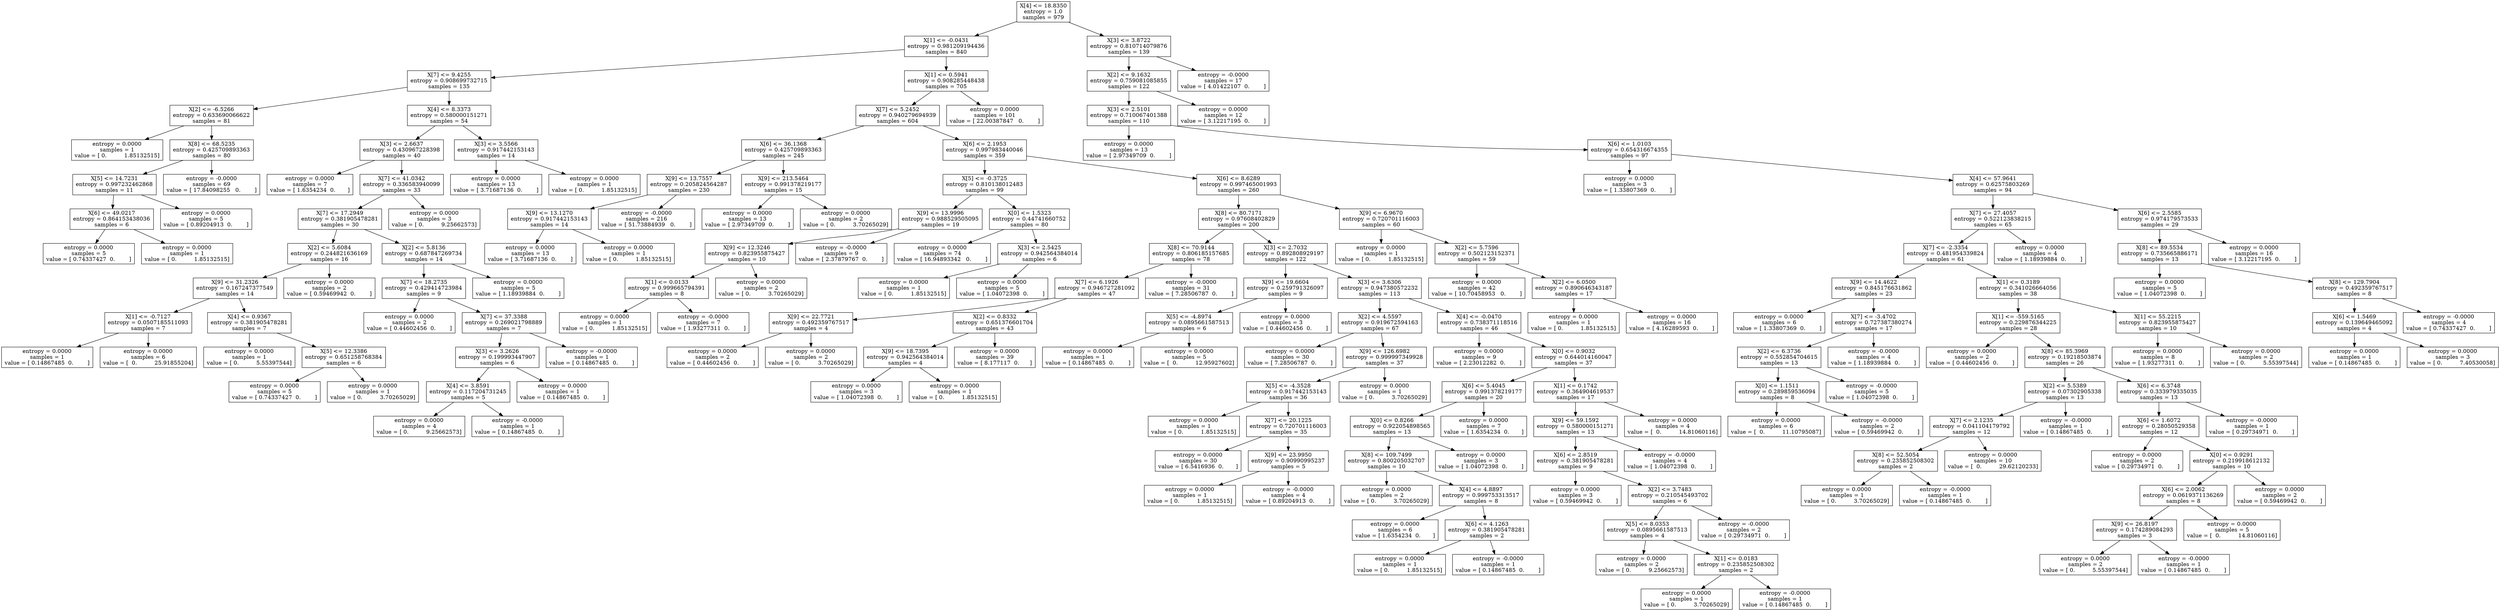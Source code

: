 digraph Tree {
0 [label="X[4] <= 18.8350\nentropy = 1.0\nsamples = 979", shape="box"] ;
1 [label="X[1] <= -0.0431\nentropy = 0.981209194436\nsamples = 840", shape="box"] ;
0 -> 1 ;
2 [label="X[7] <= 9.4255\nentropy = 0.908699732715\nsamples = 135", shape="box"] ;
1 -> 2 ;
3 [label="X[2] <= -6.5266\nentropy = 0.633690066622\nsamples = 81", shape="box"] ;
2 -> 3 ;
4 [label="entropy = 0.0000\nsamples = 1\nvalue = [ 0.          1.85132515]", shape="box"] ;
3 -> 4 ;
5 [label="X[8] <= 68.5235\nentropy = 0.425709893363\nsamples = 80", shape="box"] ;
3 -> 5 ;
6 [label="X[5] <= 14.7231\nentropy = 0.997232462868\nsamples = 11", shape="box"] ;
5 -> 6 ;
7 [label="X[6] <= 49.0217\nentropy = 0.864153438036\nsamples = 6", shape="box"] ;
6 -> 7 ;
8 [label="entropy = 0.0000\nsamples = 5\nvalue = [ 0.74337427  0.        ]", shape="box"] ;
7 -> 8 ;
9 [label="entropy = 0.0000\nsamples = 1\nvalue = [ 0.          1.85132515]", shape="box"] ;
7 -> 9 ;
10 [label="entropy = 0.0000\nsamples = 5\nvalue = [ 0.89204913  0.        ]", shape="box"] ;
6 -> 10 ;
11 [label="entropy = -0.0000\nsamples = 69\nvalue = [ 17.84098255   0.        ]", shape="box"] ;
5 -> 11 ;
12 [label="X[4] <= 8.3373\nentropy = 0.580000151271\nsamples = 54", shape="box"] ;
2 -> 12 ;
13 [label="X[3] <= 2.6637\nentropy = 0.430967228398\nsamples = 40", shape="box"] ;
12 -> 13 ;
14 [label="entropy = 0.0000\nsamples = 7\nvalue = [ 1.6354234  0.       ]", shape="box"] ;
13 -> 14 ;
15 [label="X[7] <= 41.0342\nentropy = 0.336583940099\nsamples = 33", shape="box"] ;
13 -> 15 ;
16 [label="X[7] <= 17.2949\nentropy = 0.381905478281\nsamples = 30", shape="box"] ;
15 -> 16 ;
17 [label="X[2] <= 5.6084\nentropy = 0.244821636169\nsamples = 16", shape="box"] ;
16 -> 17 ;
18 [label="X[9] <= 31.2326\nentropy = 0.167247377549\nsamples = 14", shape="box"] ;
17 -> 18 ;
19 [label="X[1] <= -0.7127\nentropy = 0.0507185511093\nsamples = 7", shape="box"] ;
18 -> 19 ;
20 [label="entropy = 0.0000\nsamples = 1\nvalue = [ 0.14867485  0.        ]", shape="box"] ;
19 -> 20 ;
21 [label="entropy = 0.0000\nsamples = 6\nvalue = [  0.          25.91855204]", shape="box"] ;
19 -> 21 ;
22 [label="X[4] <= 0.9367\nentropy = 0.381905478281\nsamples = 7", shape="box"] ;
18 -> 22 ;
23 [label="entropy = 0.0000\nsamples = 1\nvalue = [ 0.          5.55397544]", shape="box"] ;
22 -> 23 ;
24 [label="X[5] <= 12.3386\nentropy = 0.651258768384\nsamples = 6", shape="box"] ;
22 -> 24 ;
25 [label="entropy = 0.0000\nsamples = 5\nvalue = [ 0.74337427  0.        ]", shape="box"] ;
24 -> 25 ;
26 [label="entropy = 0.0000\nsamples = 1\nvalue = [ 0.          3.70265029]", shape="box"] ;
24 -> 26 ;
27 [label="entropy = 0.0000\nsamples = 2\nvalue = [ 0.59469942  0.        ]", shape="box"] ;
17 -> 27 ;
28 [label="X[2] <= 5.8136\nentropy = 0.687847269734\nsamples = 14", shape="box"] ;
16 -> 28 ;
29 [label="X[7] <= 18.2735\nentropy = 0.429414723984\nsamples = 9", shape="box"] ;
28 -> 29 ;
30 [label="entropy = 0.0000\nsamples = 2\nvalue = [ 0.44602456  0.        ]", shape="box"] ;
29 -> 30 ;
31 [label="X[7] <= 37.3388\nentropy = 0.269021798889\nsamples = 7", shape="box"] ;
29 -> 31 ;
32 [label="X[3] <= 3.2626\nentropy = 0.199993447907\nsamples = 6", shape="box"] ;
31 -> 32 ;
33 [label="X[4] <= 3.8591\nentropy = 0.117204731245\nsamples = 5", shape="box"] ;
32 -> 33 ;
34 [label="entropy = 0.0000\nsamples = 4\nvalue = [ 0.          9.25662573]", shape="box"] ;
33 -> 34 ;
35 [label="entropy = -0.0000\nsamples = 1\nvalue = [ 0.14867485  0.        ]", shape="box"] ;
33 -> 35 ;
36 [label="entropy = 0.0000\nsamples = 1\nvalue = [ 0.14867485  0.        ]", shape="box"] ;
32 -> 36 ;
37 [label="entropy = -0.0000\nsamples = 1\nvalue = [ 0.14867485  0.        ]", shape="box"] ;
31 -> 37 ;
38 [label="entropy = 0.0000\nsamples = 5\nvalue = [ 1.18939884  0.        ]", shape="box"] ;
28 -> 38 ;
39 [label="entropy = 0.0000\nsamples = 3\nvalue = [ 0.          9.25662573]", shape="box"] ;
15 -> 39 ;
40 [label="X[3] <= 3.5566\nentropy = 0.917442153143\nsamples = 14", shape="box"] ;
12 -> 40 ;
41 [label="entropy = 0.0000\nsamples = 13\nvalue = [ 3.71687136  0.        ]", shape="box"] ;
40 -> 41 ;
42 [label="entropy = 0.0000\nsamples = 1\nvalue = [ 0.          1.85132515]", shape="box"] ;
40 -> 42 ;
43 [label="X[1] <= 0.5941\nentropy = 0.908285448438\nsamples = 705", shape="box"] ;
1 -> 43 ;
44 [label="X[7] <= 5.2452\nentropy = 0.940279694939\nsamples = 604", shape="box"] ;
43 -> 44 ;
45 [label="X[6] <= 36.1368\nentropy = 0.425709893363\nsamples = 245", shape="box"] ;
44 -> 45 ;
46 [label="X[9] <= 13.7557\nentropy = 0.205824564287\nsamples = 230", shape="box"] ;
45 -> 46 ;
47 [label="X[9] <= 13.1270\nentropy = 0.917442153143\nsamples = 14", shape="box"] ;
46 -> 47 ;
48 [label="entropy = 0.0000\nsamples = 13\nvalue = [ 3.71687136  0.        ]", shape="box"] ;
47 -> 48 ;
49 [label="entropy = 0.0000\nsamples = 1\nvalue = [ 0.          1.85132515]", shape="box"] ;
47 -> 49 ;
50 [label="entropy = -0.0000\nsamples = 216\nvalue = [ 51.73884939   0.        ]", shape="box"] ;
46 -> 50 ;
51 [label="X[9] <= 213.5464\nentropy = 0.991378219177\nsamples = 15", shape="box"] ;
45 -> 51 ;
52 [label="entropy = 0.0000\nsamples = 13\nvalue = [ 2.97349709  0.        ]", shape="box"] ;
51 -> 52 ;
53 [label="entropy = 0.0000\nsamples = 2\nvalue = [ 0.          3.70265029]", shape="box"] ;
51 -> 53 ;
54 [label="X[6] <= 2.1953\nentropy = 0.997983440046\nsamples = 359", shape="box"] ;
44 -> 54 ;
55 [label="X[5] <= -0.3725\nentropy = 0.810138012483\nsamples = 99", shape="box"] ;
54 -> 55 ;
56 [label="X[9] <= 13.9996\nentropy = 0.988529505095\nsamples = 19", shape="box"] ;
55 -> 56 ;
57 [label="X[9] <= 12.3246\nentropy = 0.823955875427\nsamples = 10", shape="box"] ;
56 -> 57 ;
58 [label="X[1] <= 0.0133\nentropy = 0.999665794391\nsamples = 8", shape="box"] ;
57 -> 58 ;
59 [label="entropy = 0.0000\nsamples = 1\nvalue = [ 0.          1.85132515]", shape="box"] ;
58 -> 59 ;
60 [label="entropy = -0.0000\nsamples = 7\nvalue = [ 1.93277311  0.        ]", shape="box"] ;
58 -> 60 ;
61 [label="entropy = 0.0000\nsamples = 2\nvalue = [ 0.          3.70265029]", shape="box"] ;
57 -> 61 ;
62 [label="entropy = -0.0000\nsamples = 9\nvalue = [ 2.37879767  0.        ]", shape="box"] ;
56 -> 62 ;
63 [label="X[0] <= 1.5323\nentropy = 0.44741660752\nsamples = 80", shape="box"] ;
55 -> 63 ;
64 [label="entropy = 0.0000\nsamples = 74\nvalue = [ 16.94893342   0.        ]", shape="box"] ;
63 -> 64 ;
65 [label="X[3] <= 2.5425\nentropy = 0.942564384014\nsamples = 6", shape="box"] ;
63 -> 65 ;
66 [label="entropy = 0.0000\nsamples = 1\nvalue = [ 0.          1.85132515]", shape="box"] ;
65 -> 66 ;
67 [label="entropy = 0.0000\nsamples = 5\nvalue = [ 1.04072398  0.        ]", shape="box"] ;
65 -> 67 ;
68 [label="X[6] <= 8.6289\nentropy = 0.997465001993\nsamples = 260", shape="box"] ;
54 -> 68 ;
69 [label="X[8] <= 80.7171\nentropy = 0.97608402829\nsamples = 200", shape="box"] ;
68 -> 69 ;
70 [label="X[8] <= 70.9144\nentropy = 0.806185157685\nsamples = 78", shape="box"] ;
69 -> 70 ;
71 [label="X[7] <= 6.1926\nentropy = 0.946727281092\nsamples = 47", shape="box"] ;
70 -> 71 ;
72 [label="X[9] <= 22.7721\nentropy = 0.492359767517\nsamples = 4", shape="box"] ;
71 -> 72 ;
73 [label="entropy = 0.0000\nsamples = 2\nvalue = [ 0.44602456  0.        ]", shape="box"] ;
72 -> 73 ;
74 [label="entropy = 0.0000\nsamples = 2\nvalue = [ 0.          3.70265029]", shape="box"] ;
72 -> 74 ;
75 [label="X[2] <= 0.8332\nentropy = 0.651376601704\nsamples = 43", shape="box"] ;
71 -> 75 ;
76 [label="X[9] <= 18.7395\nentropy = 0.942564384014\nsamples = 4", shape="box"] ;
75 -> 76 ;
77 [label="entropy = 0.0000\nsamples = 3\nvalue = [ 1.04072398  0.        ]", shape="box"] ;
76 -> 77 ;
78 [label="entropy = 0.0000\nsamples = 1\nvalue = [ 0.          1.85132515]", shape="box"] ;
76 -> 78 ;
79 [label="entropy = 0.0000\nsamples = 39\nvalue = [ 8.177117  0.      ]", shape="box"] ;
75 -> 79 ;
80 [label="entropy = -0.0000\nsamples = 31\nvalue = [ 7.28506787  0.        ]", shape="box"] ;
70 -> 80 ;
81 [label="X[3] <= 2.7032\nentropy = 0.892808929197\nsamples = 122", shape="box"] ;
69 -> 81 ;
82 [label="X[9] <= 19.6604\nentropy = 0.259791326097\nsamples = 9", shape="box"] ;
81 -> 82 ;
83 [label="X[5] <= -4.8974\nentropy = 0.0895661587513\nsamples = 6", shape="box"] ;
82 -> 83 ;
84 [label="entropy = 0.0000\nsamples = 1\nvalue = [ 0.14867485  0.        ]", shape="box"] ;
83 -> 84 ;
85 [label="entropy = 0.0000\nsamples = 5\nvalue = [  0.          12.95927602]", shape="box"] ;
83 -> 85 ;
86 [label="entropy = 0.0000\nsamples = 3\nvalue = [ 0.44602456  0.        ]", shape="box"] ;
82 -> 86 ;
87 [label="X[3] <= 3.6306\nentropy = 0.947380572232\nsamples = 113", shape="box"] ;
81 -> 87 ;
88 [label="X[2] <= 4.5597\nentropy = 0.919672594163\nsamples = 67", shape="box"] ;
87 -> 88 ;
89 [label="entropy = 0.0000\nsamples = 30\nvalue = [ 7.28506787  0.        ]", shape="box"] ;
88 -> 89 ;
90 [label="X[9] <= 126.6982\nentropy = 0.999997349928\nsamples = 37", shape="box"] ;
88 -> 90 ;
91 [label="X[5] <= -4.3528\nentropy = 0.917442153143\nsamples = 36", shape="box"] ;
90 -> 91 ;
92 [label="entropy = 0.0000\nsamples = 1\nvalue = [ 0.          1.85132515]", shape="box"] ;
91 -> 92 ;
93 [label="X[7] <= 20.1225\nentropy = 0.720701116003\nsamples = 35", shape="box"] ;
91 -> 93 ;
94 [label="entropy = 0.0000\nsamples = 30\nvalue = [ 6.5416936  0.       ]", shape="box"] ;
93 -> 94 ;
95 [label="X[9] <= 23.9950\nentropy = 0.90990995237\nsamples = 5", shape="box"] ;
93 -> 95 ;
96 [label="entropy = 0.0000\nsamples = 1\nvalue = [ 0.          1.85132515]", shape="box"] ;
95 -> 96 ;
97 [label="entropy = -0.0000\nsamples = 4\nvalue = [ 0.89204913  0.        ]", shape="box"] ;
95 -> 97 ;
98 [label="entropy = 0.0000\nsamples = 1\nvalue = [ 0.          3.70265029]", shape="box"] ;
90 -> 98 ;
99 [label="X[4] <= -0.0470\nentropy = 0.738371118516\nsamples = 46", shape="box"] ;
87 -> 99 ;
100 [label="entropy = 0.0000\nsamples = 9\nvalue = [ 2.23012282  0.        ]", shape="box"] ;
99 -> 100 ;
101 [label="X[0] <= 0.9032\nentropy = 0.644014160047\nsamples = 37", shape="box"] ;
99 -> 101 ;
102 [label="X[6] <= 5.4045\nentropy = 0.991378219177\nsamples = 20", shape="box"] ;
101 -> 102 ;
103 [label="X[0] <= 0.8266\nentropy = 0.922054898565\nsamples = 13", shape="box"] ;
102 -> 103 ;
104 [label="X[8] <= 109.7499\nentropy = 0.800205032707\nsamples = 10", shape="box"] ;
103 -> 104 ;
105 [label="entropy = 0.0000\nsamples = 2\nvalue = [ 0.          3.70265029]", shape="box"] ;
104 -> 105 ;
106 [label="X[4] <= 4.8897\nentropy = 0.999753313517\nsamples = 8", shape="box"] ;
104 -> 106 ;
107 [label="entropy = 0.0000\nsamples = 6\nvalue = [ 1.6354234  0.       ]", shape="box"] ;
106 -> 107 ;
108 [label="X[6] <= 4.1263\nentropy = 0.381905478281\nsamples = 2", shape="box"] ;
106 -> 108 ;
109 [label="entropy = 0.0000\nsamples = 1\nvalue = [ 0.          1.85132515]", shape="box"] ;
108 -> 109 ;
110 [label="entropy = -0.0000\nsamples = 1\nvalue = [ 0.14867485  0.        ]", shape="box"] ;
108 -> 110 ;
111 [label="entropy = 0.0000\nsamples = 3\nvalue = [ 1.04072398  0.        ]", shape="box"] ;
103 -> 111 ;
112 [label="entropy = 0.0000\nsamples = 7\nvalue = [ 1.6354234  0.       ]", shape="box"] ;
102 -> 112 ;
113 [label="X[1] <= 0.1742\nentropy = 0.364904619537\nsamples = 17", shape="box"] ;
101 -> 113 ;
114 [label="X[9] <= 59.1592\nentropy = 0.580000151271\nsamples = 13", shape="box"] ;
113 -> 114 ;
115 [label="X[6] <= 2.8519\nentropy = 0.381905478281\nsamples = 9", shape="box"] ;
114 -> 115 ;
116 [label="entropy = 0.0000\nsamples = 3\nvalue = [ 0.59469942  0.        ]", shape="box"] ;
115 -> 116 ;
117 [label="X[2] <= 3.7483\nentropy = 0.210545493702\nsamples = 6", shape="box"] ;
115 -> 117 ;
118 [label="X[5] <= 8.0353\nentropy = 0.0895661587513\nsamples = 4", shape="box"] ;
117 -> 118 ;
119 [label="entropy = 0.0000\nsamples = 2\nvalue = [ 0.          9.25662573]", shape="box"] ;
118 -> 119 ;
120 [label="X[1] <= 0.0183\nentropy = 0.235852508302\nsamples = 2", shape="box"] ;
118 -> 120 ;
121 [label="entropy = 0.0000\nsamples = 1\nvalue = [ 0.          3.70265029]", shape="box"] ;
120 -> 121 ;
122 [label="entropy = -0.0000\nsamples = 1\nvalue = [ 0.14867485  0.        ]", shape="box"] ;
120 -> 122 ;
123 [label="entropy = -0.0000\nsamples = 2\nvalue = [ 0.29734971  0.        ]", shape="box"] ;
117 -> 123 ;
124 [label="entropy = -0.0000\nsamples = 4\nvalue = [ 1.04072398  0.        ]", shape="box"] ;
114 -> 124 ;
125 [label="entropy = 0.0000\nsamples = 4\nvalue = [  0.          14.81060116]", shape="box"] ;
113 -> 125 ;
126 [label="X[9] <= 6.9670\nentropy = 0.720701116003\nsamples = 60", shape="box"] ;
68 -> 126 ;
127 [label="entropy = 0.0000\nsamples = 1\nvalue = [ 0.          1.85132515]", shape="box"] ;
126 -> 127 ;
128 [label="X[2] <= 5.7596\nentropy = 0.502123152371\nsamples = 59", shape="box"] ;
126 -> 128 ;
129 [label="entropy = 0.0000\nsamples = 42\nvalue = [ 10.70458953   0.        ]", shape="box"] ;
128 -> 129 ;
130 [label="X[2] <= 6.0500\nentropy = 0.890646343187\nsamples = 17", shape="box"] ;
128 -> 130 ;
131 [label="entropy = 0.0000\nsamples = 1\nvalue = [ 0.          1.85132515]", shape="box"] ;
130 -> 131 ;
132 [label="entropy = 0.0000\nsamples = 16\nvalue = [ 4.16289593  0.        ]", shape="box"] ;
130 -> 132 ;
133 [label="entropy = 0.0000\nsamples = 101\nvalue = [ 22.00387847   0.        ]", shape="box"] ;
43 -> 133 ;
134 [label="X[3] <= 3.8722\nentropy = 0.810714079876\nsamples = 139", shape="box"] ;
0 -> 134 ;
135 [label="X[2] <= 9.1632\nentropy = 0.759081085855\nsamples = 122", shape="box"] ;
134 -> 135 ;
136 [label="X[3] <= 2.5101\nentropy = 0.710067401388\nsamples = 110", shape="box"] ;
135 -> 136 ;
137 [label="entropy = 0.0000\nsamples = 13\nvalue = [ 2.97349709  0.        ]", shape="box"] ;
136 -> 137 ;
138 [label="X[6] <= 1.0103\nentropy = 0.654316674355\nsamples = 97", shape="box"] ;
136 -> 138 ;
139 [label="entropy = 0.0000\nsamples = 3\nvalue = [ 1.33807369  0.        ]", shape="box"] ;
138 -> 139 ;
140 [label="X[4] <= 57.9641\nentropy = 0.62575803269\nsamples = 94", shape="box"] ;
138 -> 140 ;
141 [label="X[7] <= 27.4057\nentropy = 0.522123838215\nsamples = 65", shape="box"] ;
140 -> 141 ;
142 [label="X[7] <= -2.3354\nentropy = 0.481954339824\nsamples = 61", shape="box"] ;
141 -> 142 ;
143 [label="X[9] <= 14.4622\nentropy = 0.845176631862\nsamples = 23", shape="box"] ;
142 -> 143 ;
144 [label="entropy = 0.0000\nsamples = 6\nvalue = [ 1.33807369  0.        ]", shape="box"] ;
143 -> 144 ;
145 [label="X[7] <= -3.4702\nentropy = 0.727387380274\nsamples = 17", shape="box"] ;
143 -> 145 ;
146 [label="X[2] <= 6.3736\nentropy = 0.552854704615\nsamples = 13", shape="box"] ;
145 -> 146 ;
147 [label="X[0] <= 1.1511\nentropy = 0.289859536094\nsamples = 8", shape="box"] ;
146 -> 147 ;
148 [label="entropy = 0.0000\nsamples = 6\nvalue = [  0.          11.10795087]", shape="box"] ;
147 -> 148 ;
149 [label="entropy = -0.0000\nsamples = 2\nvalue = [ 0.59469942  0.        ]", shape="box"] ;
147 -> 149 ;
150 [label="entropy = -0.0000\nsamples = 5\nvalue = [ 1.04072398  0.        ]", shape="box"] ;
146 -> 150 ;
151 [label="entropy = -0.0000\nsamples = 4\nvalue = [ 1.18939884  0.        ]", shape="box"] ;
145 -> 151 ;
152 [label="X[1] <= 0.3189\nentropy = 0.341026664056\nsamples = 38", shape="box"] ;
142 -> 152 ;
153 [label="X[1] <= -559.5165\nentropy = 0.229876344225\nsamples = 28", shape="box"] ;
152 -> 153 ;
154 [label="entropy = 0.0000\nsamples = 2\nvalue = [ 0.44602456  0.        ]", shape="box"] ;
153 -> 154 ;
155 [label="X[8] <= 85.3969\nentropy = 0.19218503874\nsamples = 26", shape="box"] ;
153 -> 155 ;
156 [label="X[2] <= 5.5389\nentropy = 0.07302905338\nsamples = 13", shape="box"] ;
155 -> 156 ;
157 [label="X[7] <= 2.1235\nentropy = 0.041104179792\nsamples = 12", shape="box"] ;
156 -> 157 ;
158 [label="X[8] <= 52.5054\nentropy = 0.235852508302\nsamples = 2", shape="box"] ;
157 -> 158 ;
159 [label="entropy = 0.0000\nsamples = 1\nvalue = [ 0.          3.70265029]", shape="box"] ;
158 -> 159 ;
160 [label="entropy = -0.0000\nsamples = 1\nvalue = [ 0.14867485  0.        ]", shape="box"] ;
158 -> 160 ;
161 [label="entropy = 0.0000\nsamples = 10\nvalue = [  0.          29.62120233]", shape="box"] ;
157 -> 161 ;
162 [label="entropy = -0.0000\nsamples = 1\nvalue = [ 0.14867485  0.        ]", shape="box"] ;
156 -> 162 ;
163 [label="X[6] <= 6.3748\nentropy = 0.333979335035\nsamples = 13", shape="box"] ;
155 -> 163 ;
164 [label="X[6] <= 1.6072\nentropy = 0.28050529358\nsamples = 12", shape="box"] ;
163 -> 164 ;
165 [label="entropy = 0.0000\nsamples = 2\nvalue = [ 0.29734971  0.        ]", shape="box"] ;
164 -> 165 ;
166 [label="X[0] <= 0.9291\nentropy = 0.219918612132\nsamples = 10", shape="box"] ;
164 -> 166 ;
167 [label="X[6] <= 2.0062\nentropy = 0.0619371136269\nsamples = 8", shape="box"] ;
166 -> 167 ;
168 [label="X[9] <= 26.8197\nentropy = 0.174289084293\nsamples = 3", shape="box"] ;
167 -> 168 ;
169 [label="entropy = 0.0000\nsamples = 2\nvalue = [ 0.          5.55397544]", shape="box"] ;
168 -> 169 ;
170 [label="entropy = -0.0000\nsamples = 1\nvalue = [ 0.14867485  0.        ]", shape="box"] ;
168 -> 170 ;
171 [label="entropy = 0.0000\nsamples = 5\nvalue = [  0.          14.81060116]", shape="box"] ;
167 -> 171 ;
172 [label="entropy = 0.0000\nsamples = 2\nvalue = [ 0.59469942  0.        ]", shape="box"] ;
166 -> 172 ;
173 [label="entropy = -0.0000\nsamples = 1\nvalue = [ 0.29734971  0.        ]", shape="box"] ;
163 -> 173 ;
174 [label="X[1] <= 55.2215\nentropy = 0.823955875427\nsamples = 10", shape="box"] ;
152 -> 174 ;
175 [label="entropy = 0.0000\nsamples = 8\nvalue = [ 1.93277311  0.        ]", shape="box"] ;
174 -> 175 ;
176 [label="entropy = 0.0000\nsamples = 2\nvalue = [ 0.          5.55397544]", shape="box"] ;
174 -> 176 ;
177 [label="entropy = 0.0000\nsamples = 4\nvalue = [ 1.18939884  0.        ]", shape="box"] ;
141 -> 177 ;
178 [label="X[6] <= 2.5585\nentropy = 0.974179573533\nsamples = 29", shape="box"] ;
140 -> 178 ;
179 [label="X[8] <= 89.5534\nentropy = 0.735665886171\nsamples = 13", shape="box"] ;
178 -> 179 ;
180 [label="entropy = 0.0000\nsamples = 5\nvalue = [ 1.04072398  0.        ]", shape="box"] ;
179 -> 180 ;
181 [label="X[8] <= 129.7904\nentropy = 0.492359767517\nsamples = 8", shape="box"] ;
179 -> 181 ;
182 [label="X[6] <= 1.5469\nentropy = 0.139649465092\nsamples = 4", shape="box"] ;
181 -> 182 ;
183 [label="entropy = 0.0000\nsamples = 1\nvalue = [ 0.14867485  0.        ]", shape="box"] ;
182 -> 183 ;
184 [label="entropy = 0.0000\nsamples = 3\nvalue = [ 0.          7.40530058]", shape="box"] ;
182 -> 184 ;
185 [label="entropy = -0.0000\nsamples = 4\nvalue = [ 0.74337427  0.        ]", shape="box"] ;
181 -> 185 ;
186 [label="entropy = 0.0000\nsamples = 16\nvalue = [ 3.12217195  0.        ]", shape="box"] ;
178 -> 186 ;
187 [label="entropy = 0.0000\nsamples = 12\nvalue = [ 3.12217195  0.        ]", shape="box"] ;
135 -> 187 ;
188 [label="entropy = -0.0000\nsamples = 17\nvalue = [ 4.01422107  0.        ]", shape="box"] ;
134 -> 188 ;
}